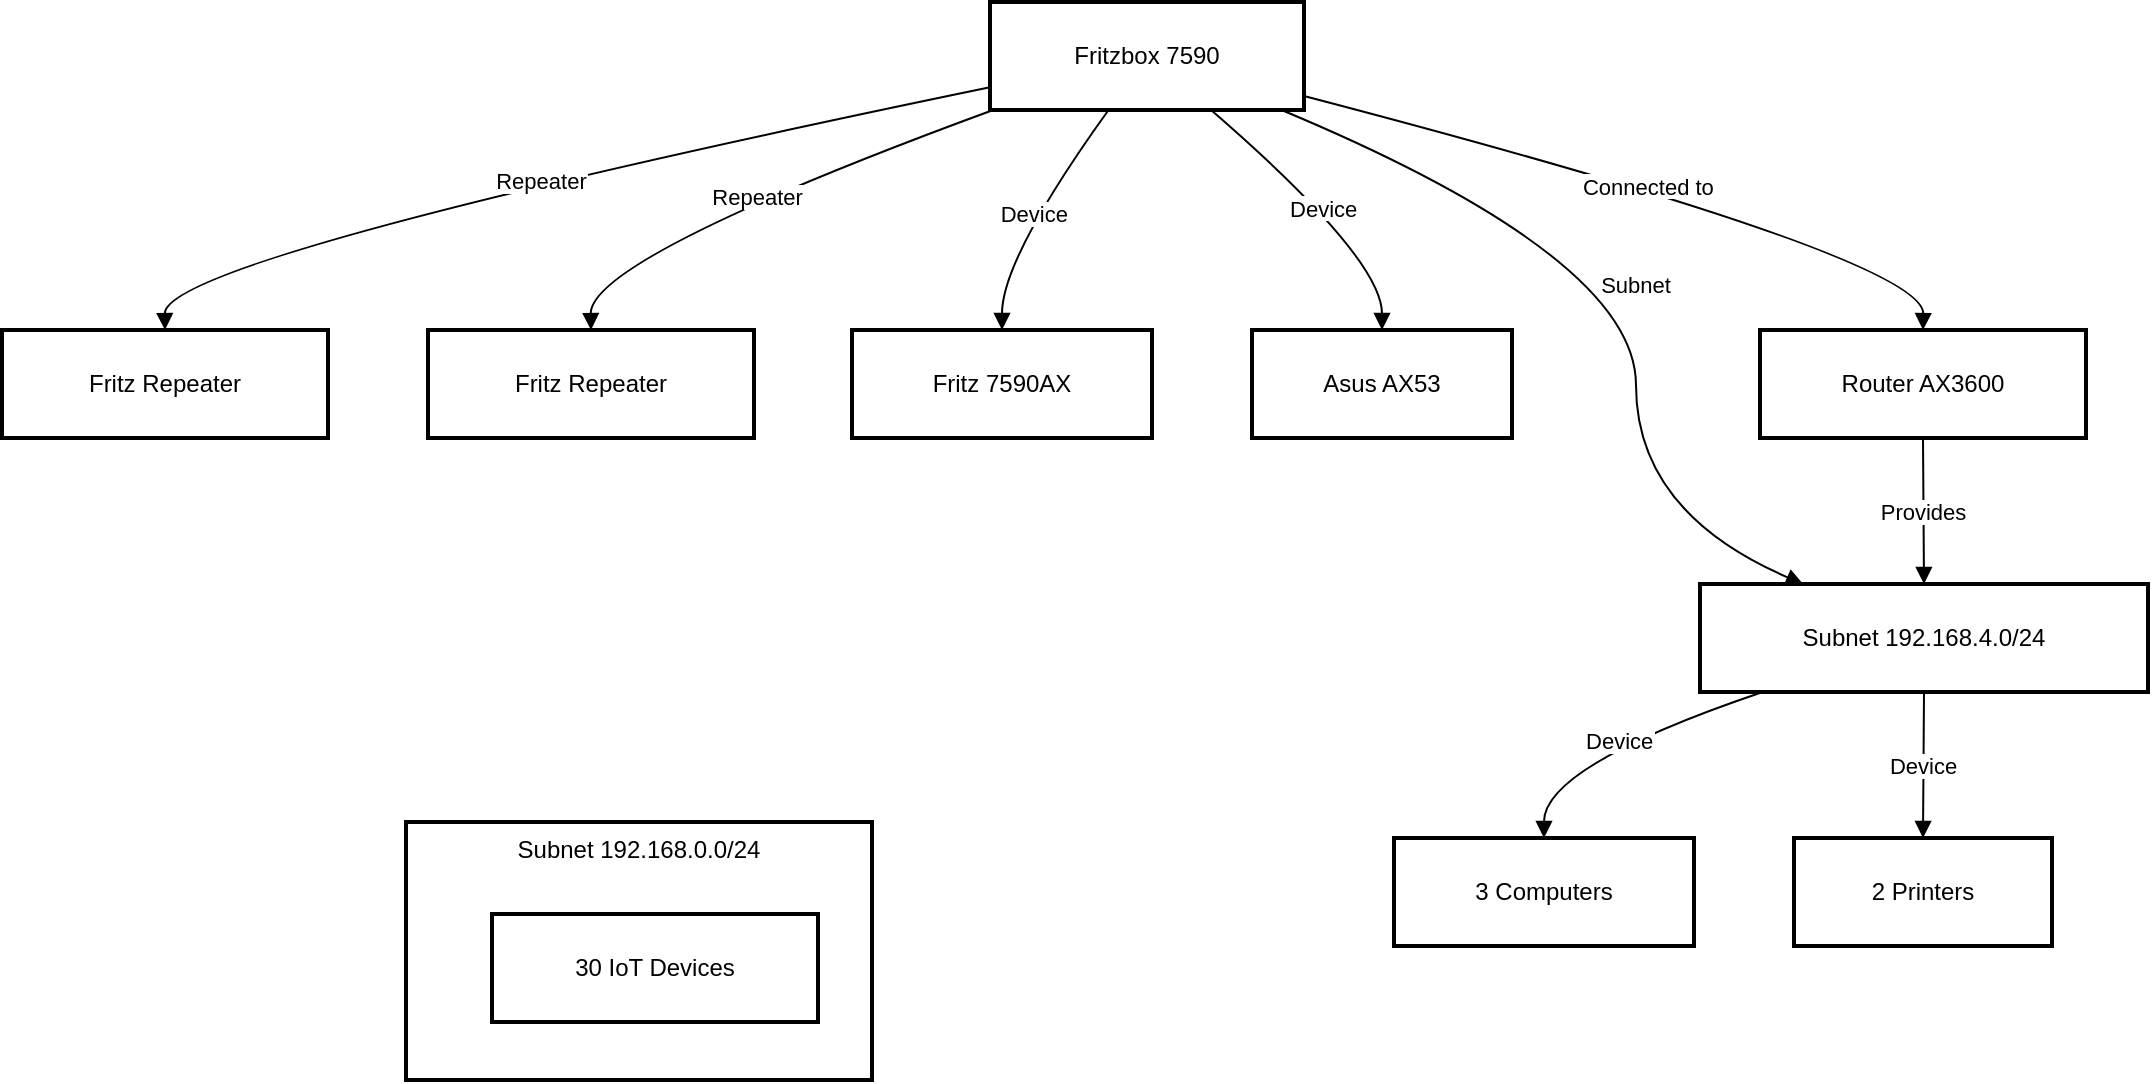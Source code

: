 <mxfile version="27.0.2">
  <diagram name="Seite-1" id="iILd-0-AT4Si-HqWyYKc">
    <mxGraphModel dx="1426" dy="743" grid="1" gridSize="10" guides="1" tooltips="1" connect="1" arrows="1" fold="1" page="1" pageScale="1" pageWidth="827" pageHeight="1169" math="0" shadow="0">
      <root>
        <mxCell id="0" />
        <mxCell id="1" parent="0" />
        <mxCell id="2" value="Subnet 192.168.0.0/24" style="whiteSpace=wrap;strokeWidth=2;verticalAlign=top;" parent="1" vertex="1">
          <mxGeometry x="210" y="456" width="233" height="129" as="geometry" />
        </mxCell>
        <mxCell id="3" value="30 IoT Devices" style="whiteSpace=wrap;strokeWidth=2;" parent="2" vertex="1">
          <mxGeometry x="43" y="46" width="163" height="54" as="geometry" />
        </mxCell>
        <mxCell id="4" value="Fritzbox 7590" style="whiteSpace=wrap;strokeWidth=2;" parent="1" vertex="1">
          <mxGeometry x="502" y="46" width="157" height="54" as="geometry" />
        </mxCell>
        <mxCell id="5" value="Fritz Repeater" style="whiteSpace=wrap;strokeWidth=2;" parent="1" vertex="1">
          <mxGeometry x="8" y="210" width="163" height="54" as="geometry" />
        </mxCell>
        <mxCell id="6" value="Fritz Repeater" style="whiteSpace=wrap;strokeWidth=2;" parent="1" vertex="1">
          <mxGeometry x="221" y="210" width="163" height="54" as="geometry" />
        </mxCell>
        <mxCell id="7" value="Fritz 7590AX" style="whiteSpace=wrap;strokeWidth=2;" parent="1" vertex="1">
          <mxGeometry x="433" y="210" width="150" height="54" as="geometry" />
        </mxCell>
        <mxCell id="8" value="Asus AX53" style="whiteSpace=wrap;strokeWidth=2;" parent="1" vertex="1">
          <mxGeometry x="633" y="210" width="130" height="54" as="geometry" />
        </mxCell>
        <mxCell id="9" value="Subnet 192.168.4.0/24" style="whiteSpace=wrap;strokeWidth=2;" parent="1" vertex="1">
          <mxGeometry x="857" y="337" width="224" height="54" as="geometry" />
        </mxCell>
        <mxCell id="10" value="3 Computers" style="whiteSpace=wrap;strokeWidth=2;" parent="1" vertex="1">
          <mxGeometry x="704" y="464" width="150" height="54" as="geometry" />
        </mxCell>
        <mxCell id="11" value="2 Printers" style="whiteSpace=wrap;strokeWidth=2;" parent="1" vertex="1">
          <mxGeometry x="904" y="464" width="129" height="54" as="geometry" />
        </mxCell>
        <mxCell id="12" value="Router AX3600" style="whiteSpace=wrap;strokeWidth=2;" parent="1" vertex="1">
          <mxGeometry x="887" y="210" width="163" height="54" as="geometry" />
        </mxCell>
        <mxCell id="13" value="Repeater" style="curved=1;startArrow=none;endArrow=block;exitX=0;exitY=0.79;entryX=0.5;entryY=0;" parent="1" source="4" target="5" edge="1">
          <mxGeometry relative="1" as="geometry">
            <Array as="points">
              <mxPoint x="89" y="174" />
            </Array>
          </mxGeometry>
        </mxCell>
        <mxCell id="14" value="Repeater" style="curved=1;startArrow=none;endArrow=block;exitX=0.02;exitY=0.99;entryX=0.5;entryY=0;" parent="1" source="4" target="6" edge="1">
          <mxGeometry relative="1" as="geometry">
            <Array as="points">
              <mxPoint x="302" y="174" />
            </Array>
          </mxGeometry>
        </mxCell>
        <mxCell id="15" value="Device" style="curved=1;startArrow=none;endArrow=block;exitX=0.38;exitY=0.99;entryX=0.5;entryY=0;" parent="1" source="4" target="7" edge="1">
          <mxGeometry relative="1" as="geometry">
            <Array as="points">
              <mxPoint x="508" y="174" />
            </Array>
          </mxGeometry>
        </mxCell>
        <mxCell id="16" value="Device" style="curved=1;startArrow=none;endArrow=block;exitX=0.7;exitY=0.99;entryX=0.5;entryY=0;" parent="1" source="4" target="8" edge="1">
          <mxGeometry relative="1" as="geometry">
            <Array as="points">
              <mxPoint x="698" y="174" />
            </Array>
          </mxGeometry>
        </mxCell>
        <mxCell id="17" value="Subnet" style="curved=1;startArrow=none;endArrow=block;exitX=0.92;exitY=0.99;entryX=0.23;entryY=0;" parent="1" source="4" target="9" edge="1">
          <mxGeometry relative="1" as="geometry">
            <Array as="points">
              <mxPoint x="825" y="174" />
              <mxPoint x="825" y="301" />
            </Array>
          </mxGeometry>
        </mxCell>
        <mxCell id="18" value="Device" style="curved=1;startArrow=none;endArrow=block;exitX=0.14;exitY=1;entryX=0.5;entryY=0;" parent="1" source="9" target="10" edge="1">
          <mxGeometry relative="1" as="geometry">
            <Array as="points">
              <mxPoint x="779" y="428" />
            </Array>
          </mxGeometry>
        </mxCell>
        <mxCell id="19" value="Device" style="curved=1;startArrow=none;endArrow=block;exitX=0.5;exitY=1;entryX=0.5;entryY=0;" parent="1" source="9" target="11" edge="1">
          <mxGeometry relative="1" as="geometry">
            <Array as="points" />
          </mxGeometry>
        </mxCell>
        <mxCell id="20" value="Connected to" style="curved=1;startArrow=none;endArrow=block;exitX=1;exitY=0.87;entryX=0.5;entryY=0;" parent="1" source="4" target="12" edge="1">
          <mxGeometry relative="1" as="geometry">
            <Array as="points">
              <mxPoint x="969" y="174" />
            </Array>
          </mxGeometry>
        </mxCell>
        <mxCell id="21" value="Provides" style="curved=1;startArrow=none;endArrow=block;exitX=0.5;exitY=1;entryX=0.5;entryY=0;" parent="1" source="12" target="9" edge="1">
          <mxGeometry relative="1" as="geometry">
            <Array as="points" />
          </mxGeometry>
        </mxCell>
      </root>
    </mxGraphModel>
  </diagram>
</mxfile>
